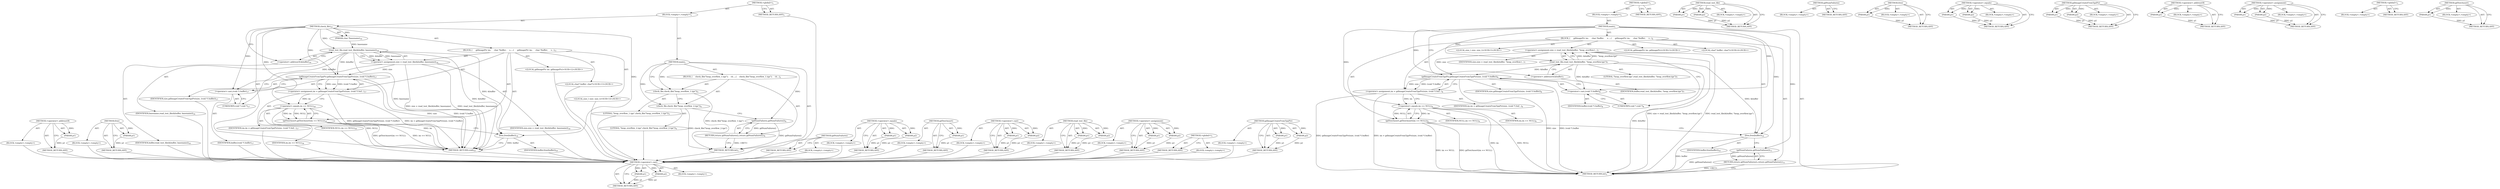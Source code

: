 digraph "gdImageCreateFromTgaPtr" {
vulnerable_78 [label=<(METHOD,&lt;operator&gt;.cast)>];
vulnerable_79 [label=<(PARAM,p1)>];
vulnerable_80 [label=<(PARAM,p2)>];
vulnerable_81 [label=<(BLOCK,&lt;empty&gt;,&lt;empty&gt;)>];
vulnerable_82 [label=<(METHOD_RETURN,ANY)>];
vulnerable_6 [label=<(METHOD,&lt;global&gt;)<SUB>1</SUB>>];
vulnerable_7 [label=<(BLOCK,&lt;empty&gt;,&lt;empty&gt;)<SUB>1</SUB>>];
vulnerable_8 [label=<(METHOD,main)<SUB>1</SUB>>];
vulnerable_9 [label=<(BLOCK,{
     gdImagePtr im;
     char *buffer;
     s...,{
     gdImagePtr im;
     char *buffer;
     s...)<SUB>2</SUB>>];
vulnerable_10 [label="<(LOCAL,gdImagePtr im: gdImagePtr)<SUB>3</SUB>>"];
vulnerable_11 [label="<(LOCAL,char* buffer: char*)<SUB>4</SUB>>"];
vulnerable_12 [label="<(LOCAL,size_t size: size_t)<SUB>5</SUB>>"];
vulnerable_13 [label=<(&lt;operator&gt;.assignment,size = read_test_file(&amp;buffer, &quot;heap_overflow.t...)<SUB>7</SUB>>];
vulnerable_14 [label=<(IDENTIFIER,size,size = read_test_file(&amp;buffer, &quot;heap_overflow.t...)<SUB>7</SUB>>];
vulnerable_15 [label=<(read_test_file,read_test_file(&amp;buffer, &quot;heap_overflow.tga&quot;))<SUB>7</SUB>>];
vulnerable_16 [label=<(&lt;operator&gt;.addressOf,&amp;buffer)<SUB>7</SUB>>];
vulnerable_17 [label=<(IDENTIFIER,buffer,read_test_file(&amp;buffer, &quot;heap_overflow.tga&quot;))<SUB>7</SUB>>];
vulnerable_18 [label=<(LITERAL,&quot;heap_overflow.tga&quot;,read_test_file(&amp;buffer, &quot;heap_overflow.tga&quot;))<SUB>7</SUB>>];
vulnerable_19 [label=<(&lt;operator&gt;.assignment,im = gdImageCreateFromTgaPtr(size, (void *) buf...)<SUB>8</SUB>>];
vulnerable_20 [label=<(IDENTIFIER,im,im = gdImageCreateFromTgaPtr(size, (void *) buf...)<SUB>8</SUB>>];
vulnerable_21 [label=<(gdImageCreateFromTgaPtr,gdImageCreateFromTgaPtr(size, (void *) buffer))<SUB>8</SUB>>];
vulnerable_22 [label=<(IDENTIFIER,size,gdImageCreateFromTgaPtr(size, (void *) buffer))<SUB>8</SUB>>];
vulnerable_23 [label=<(&lt;operator&gt;.cast,(void *) buffer)<SUB>8</SUB>>];
vulnerable_24 [label=<(UNKNOWN,void *,void *)<SUB>8</SUB>>];
vulnerable_25 [label=<(IDENTIFIER,buffer,(void *) buffer)<SUB>8</SUB>>];
vulnerable_26 [label=<(gdTestAssert,gdTestAssert(im == NULL))<SUB>9</SUB>>];
vulnerable_27 [label=<(&lt;operator&gt;.equals,im == NULL)<SUB>9</SUB>>];
vulnerable_28 [label=<(IDENTIFIER,im,im == NULL)<SUB>9</SUB>>];
vulnerable_29 [label=<(IDENTIFIER,NULL,im == NULL)<SUB>9</SUB>>];
vulnerable_30 [label=<(free,free(buffer))<SUB>10</SUB>>];
vulnerable_31 [label=<(IDENTIFIER,buffer,free(buffer))<SUB>10</SUB>>];
vulnerable_32 [label=<(RETURN,return gdNumFailures();,return gdNumFailures();)<SUB>11</SUB>>];
vulnerable_33 [label=<(gdNumFailures,gdNumFailures())<SUB>11</SUB>>];
vulnerable_34 [label=<(METHOD_RETURN,int)<SUB>1</SUB>>];
vulnerable_36 [label=<(METHOD_RETURN,ANY)<SUB>1</SUB>>];
vulnerable_64 [label=<(METHOD,read_test_file)>];
vulnerable_65 [label=<(PARAM,p1)>];
vulnerable_66 [label=<(PARAM,p2)>];
vulnerable_67 [label=<(BLOCK,&lt;empty&gt;,&lt;empty&gt;)>];
vulnerable_68 [label=<(METHOD_RETURN,ANY)>];
vulnerable_96 [label=<(METHOD,gdNumFailures)>];
vulnerable_97 [label=<(BLOCK,&lt;empty&gt;,&lt;empty&gt;)>];
vulnerable_98 [label=<(METHOD_RETURN,ANY)>];
vulnerable_92 [label=<(METHOD,free)>];
vulnerable_93 [label=<(PARAM,p1)>];
vulnerable_94 [label=<(BLOCK,&lt;empty&gt;,&lt;empty&gt;)>];
vulnerable_95 [label=<(METHOD_RETURN,ANY)>];
vulnerable_87 [label=<(METHOD,&lt;operator&gt;.equals)>];
vulnerable_88 [label=<(PARAM,p1)>];
vulnerable_89 [label=<(PARAM,p2)>];
vulnerable_90 [label=<(BLOCK,&lt;empty&gt;,&lt;empty&gt;)>];
vulnerable_91 [label=<(METHOD_RETURN,ANY)>];
vulnerable_73 [label=<(METHOD,gdImageCreateFromTgaPtr)>];
vulnerable_74 [label=<(PARAM,p1)>];
vulnerable_75 [label=<(PARAM,p2)>];
vulnerable_76 [label=<(BLOCK,&lt;empty&gt;,&lt;empty&gt;)>];
vulnerable_77 [label=<(METHOD_RETURN,ANY)>];
vulnerable_69 [label=<(METHOD,&lt;operator&gt;.addressOf)>];
vulnerable_70 [label=<(PARAM,p1)>];
vulnerable_71 [label=<(BLOCK,&lt;empty&gt;,&lt;empty&gt;)>];
vulnerable_72 [label=<(METHOD_RETURN,ANY)>];
vulnerable_59 [label=<(METHOD,&lt;operator&gt;.assignment)>];
vulnerable_60 [label=<(PARAM,p1)>];
vulnerable_61 [label=<(PARAM,p2)>];
vulnerable_62 [label=<(BLOCK,&lt;empty&gt;,&lt;empty&gt;)>];
vulnerable_63 [label=<(METHOD_RETURN,ANY)>];
vulnerable_53 [label=<(METHOD,&lt;global&gt;)<SUB>1</SUB>>];
vulnerable_54 [label=<(BLOCK,&lt;empty&gt;,&lt;empty&gt;)>];
vulnerable_55 [label=<(METHOD_RETURN,ANY)>];
vulnerable_83 [label=<(METHOD,gdTestAssert)>];
vulnerable_84 [label=<(PARAM,p1)>];
vulnerable_85 [label=<(BLOCK,&lt;empty&gt;,&lt;empty&gt;)>];
vulnerable_86 [label=<(METHOD_RETURN,ANY)>];
fixed_81 [label=<(METHOD,&lt;operator&gt;.addressOf)>];
fixed_82 [label=<(PARAM,p1)>];
fixed_83 [label=<(BLOCK,&lt;empty&gt;,&lt;empty&gt;)>];
fixed_84 [label=<(METHOD_RETURN,ANY)>];
fixed_104 [label=<(METHOD,free)>];
fixed_105 [label=<(PARAM,p1)>];
fixed_106 [label=<(BLOCK,&lt;empty&gt;,&lt;empty&gt;)>];
fixed_107 [label=<(METHOD_RETURN,ANY)>];
fixed_6 [label=<(METHOD,&lt;global&gt;)<SUB>1</SUB>>];
fixed_7 [label=<(BLOCK,&lt;empty&gt;,&lt;empty&gt;)<SUB>1</SUB>>];
fixed_8 [label=<(METHOD,main)<SUB>1</SUB>>];
fixed_9 [label=<(BLOCK,{
    check_file(&quot;heap_overflow_1.tga&quot;);
    ch...,{
    check_file(&quot;heap_overflow_1.tga&quot;);
    ch...)<SUB>2</SUB>>];
fixed_10 [label=<(check_file,check_file(&quot;heap_overflow_1.tga&quot;))<SUB>3</SUB>>];
fixed_11 [label=<(LITERAL,&quot;heap_overflow_1.tga&quot;,check_file(&quot;heap_overflow_1.tga&quot;))<SUB>3</SUB>>];
fixed_12 [label=<(check_file,check_file(&quot;heap_overflow_2.tga&quot;))<SUB>4</SUB>>];
fixed_13 [label=<(LITERAL,&quot;heap_overflow_2.tga&quot;,check_file(&quot;heap_overflow_2.tga&quot;))<SUB>4</SUB>>];
fixed_14 [label=<(RETURN,return gdNumFailures();,return gdNumFailures();)<SUB>6</SUB>>];
fixed_15 [label=<(gdNumFailures,gdNumFailures())<SUB>6</SUB>>];
fixed_16 [label=<(METHOD_RETURN,int)<SUB>1</SUB>>];
fixed_18 [label=<(METHOD,check_file)<SUB>10</SUB>>];
fixed_19 [label=<(PARAM,char *basename)<SUB>10</SUB>>];
fixed_20 [label=<(BLOCK,{
     gdImagePtr im;
     char *buffer;
     s...,{
     gdImagePtr im;
     char *buffer;
     s...)<SUB>11</SUB>>];
fixed_21 [label="<(LOCAL,gdImagePtr im: gdImagePtr)<SUB>12</SUB>>"];
fixed_22 [label="<(LOCAL,char* buffer: char*)<SUB>13</SUB>>"];
fixed_23 [label="<(LOCAL,size_t size: size_t)<SUB>14</SUB>>"];
fixed_24 [label=<(&lt;operator&gt;.assignment,size = read_test_file(&amp;buffer, basename))<SUB>16</SUB>>];
fixed_25 [label=<(IDENTIFIER,size,size = read_test_file(&amp;buffer, basename))<SUB>16</SUB>>];
fixed_26 [label=<(read_test_file,read_test_file(&amp;buffer, basename))<SUB>16</SUB>>];
fixed_27 [label=<(&lt;operator&gt;.addressOf,&amp;buffer)<SUB>16</SUB>>];
fixed_28 [label=<(IDENTIFIER,buffer,read_test_file(&amp;buffer, basename))<SUB>16</SUB>>];
fixed_29 [label=<(IDENTIFIER,basename,read_test_file(&amp;buffer, basename))<SUB>16</SUB>>];
fixed_30 [label=<(&lt;operator&gt;.assignment,im = gdImageCreateFromTgaPtr(size, (void *) buf...)<SUB>17</SUB>>];
fixed_31 [label=<(IDENTIFIER,im,im = gdImageCreateFromTgaPtr(size, (void *) buf...)<SUB>17</SUB>>];
fixed_32 [label=<(gdImageCreateFromTgaPtr,gdImageCreateFromTgaPtr(size, (void *) buffer))<SUB>17</SUB>>];
fixed_33 [label=<(IDENTIFIER,size,gdImageCreateFromTgaPtr(size, (void *) buffer))<SUB>17</SUB>>];
fixed_34 [label=<(&lt;operator&gt;.cast,(void *) buffer)<SUB>17</SUB>>];
fixed_35 [label=<(UNKNOWN,void *,void *)<SUB>17</SUB>>];
fixed_36 [label=<(IDENTIFIER,buffer,(void *) buffer)<SUB>17</SUB>>];
fixed_37 [label=<(gdTestAssert,gdTestAssert(im == NULL))<SUB>18</SUB>>];
fixed_38 [label=<(&lt;operator&gt;.equals,im == NULL)<SUB>18</SUB>>];
fixed_39 [label=<(IDENTIFIER,im,im == NULL)<SUB>18</SUB>>];
fixed_40 [label=<(IDENTIFIER,NULL,im == NULL)<SUB>18</SUB>>];
fixed_41 [label=<(free,free(buffer))<SUB>19</SUB>>];
fixed_42 [label=<(IDENTIFIER,buffer,free(buffer))<SUB>19</SUB>>];
fixed_43 [label=<(METHOD_RETURN,void)<SUB>10</SUB>>];
fixed_45 [label=<(METHOD_RETURN,ANY)<SUB>1</SUB>>];
fixed_68 [label=<(METHOD,gdNumFailures)>];
fixed_69 [label=<(BLOCK,&lt;empty&gt;,&lt;empty&gt;)>];
fixed_70 [label=<(METHOD_RETURN,ANY)>];
fixed_99 [label=<(METHOD,&lt;operator&gt;.equals)>];
fixed_100 [label=<(PARAM,p1)>];
fixed_101 [label=<(PARAM,p2)>];
fixed_102 [label=<(BLOCK,&lt;empty&gt;,&lt;empty&gt;)>];
fixed_103 [label=<(METHOD_RETURN,ANY)>];
fixed_95 [label=<(METHOD,gdTestAssert)>];
fixed_96 [label=<(PARAM,p1)>];
fixed_97 [label=<(BLOCK,&lt;empty&gt;,&lt;empty&gt;)>];
fixed_98 [label=<(METHOD_RETURN,ANY)>];
fixed_90 [label=<(METHOD,&lt;operator&gt;.cast)>];
fixed_91 [label=<(PARAM,p1)>];
fixed_92 [label=<(PARAM,p2)>];
fixed_93 [label=<(BLOCK,&lt;empty&gt;,&lt;empty&gt;)>];
fixed_94 [label=<(METHOD_RETURN,ANY)>];
fixed_76 [label=<(METHOD,read_test_file)>];
fixed_77 [label=<(PARAM,p1)>];
fixed_78 [label=<(PARAM,p2)>];
fixed_79 [label=<(BLOCK,&lt;empty&gt;,&lt;empty&gt;)>];
fixed_80 [label=<(METHOD_RETURN,ANY)>];
fixed_71 [label=<(METHOD,&lt;operator&gt;.assignment)>];
fixed_72 [label=<(PARAM,p1)>];
fixed_73 [label=<(PARAM,p2)>];
fixed_74 [label=<(BLOCK,&lt;empty&gt;,&lt;empty&gt;)>];
fixed_75 [label=<(METHOD_RETURN,ANY)>];
fixed_62 [label=<(METHOD,&lt;global&gt;)<SUB>1</SUB>>];
fixed_63 [label=<(BLOCK,&lt;empty&gt;,&lt;empty&gt;)>];
fixed_64 [label=<(METHOD_RETURN,ANY)>];
fixed_85 [label=<(METHOD,gdImageCreateFromTgaPtr)>];
fixed_86 [label=<(PARAM,p1)>];
fixed_87 [label=<(PARAM,p2)>];
fixed_88 [label=<(BLOCK,&lt;empty&gt;,&lt;empty&gt;)>];
fixed_89 [label=<(METHOD_RETURN,ANY)>];
vulnerable_78 -> vulnerable_79  [key=0, label="AST: "];
vulnerable_78 -> vulnerable_79  [key=1, label="DDG: "];
vulnerable_78 -> vulnerable_81  [key=0, label="AST: "];
vulnerable_78 -> vulnerable_80  [key=0, label="AST: "];
vulnerable_78 -> vulnerable_80  [key=1, label="DDG: "];
vulnerable_78 -> vulnerable_82  [key=0, label="AST: "];
vulnerable_78 -> vulnerable_82  [key=1, label="CFG: "];
vulnerable_79 -> vulnerable_82  [key=0, label="DDG: p1"];
vulnerable_80 -> vulnerable_82  [key=0, label="DDG: p2"];
vulnerable_6 -> vulnerable_7  [key=0, label="AST: "];
vulnerable_6 -> vulnerable_36  [key=0, label="AST: "];
vulnerable_6 -> vulnerable_36  [key=1, label="CFG: "];
vulnerable_7 -> vulnerable_8  [key=0, label="AST: "];
vulnerable_8 -> vulnerable_9  [key=0, label="AST: "];
vulnerable_8 -> vulnerable_34  [key=0, label="AST: "];
vulnerable_8 -> vulnerable_16  [key=0, label="CFG: "];
vulnerable_8 -> vulnerable_30  [key=0, label="DDG: "];
vulnerable_8 -> vulnerable_33  [key=0, label="DDG: "];
vulnerable_8 -> vulnerable_15  [key=0, label="DDG: "];
vulnerable_8 -> vulnerable_21  [key=0, label="DDG: "];
vulnerable_8 -> vulnerable_27  [key=0, label="DDG: "];
vulnerable_8 -> vulnerable_23  [key=0, label="DDG: "];
vulnerable_9 -> vulnerable_10  [key=0, label="AST: "];
vulnerable_9 -> vulnerable_11  [key=0, label="AST: "];
vulnerable_9 -> vulnerable_12  [key=0, label="AST: "];
vulnerable_9 -> vulnerable_13  [key=0, label="AST: "];
vulnerable_9 -> vulnerable_19  [key=0, label="AST: "];
vulnerable_9 -> vulnerable_26  [key=0, label="AST: "];
vulnerable_9 -> vulnerable_30  [key=0, label="AST: "];
vulnerable_9 -> vulnerable_32  [key=0, label="AST: "];
vulnerable_13 -> vulnerable_14  [key=0, label="AST: "];
vulnerable_13 -> vulnerable_15  [key=0, label="AST: "];
vulnerable_13 -> vulnerable_24  [key=0, label="CFG: "];
vulnerable_13 -> vulnerable_34  [key=0, label="DDG: read_test_file(&amp;buffer, &quot;heap_overflow.tga&quot;)"];
vulnerable_13 -> vulnerable_34  [key=1, label="DDG: size = read_test_file(&amp;buffer, &quot;heap_overflow.tga&quot;)"];
vulnerable_13 -> vulnerable_21  [key=0, label="DDG: size"];
vulnerable_15 -> vulnerable_16  [key=0, label="AST: "];
vulnerable_15 -> vulnerable_18  [key=0, label="AST: "];
vulnerable_15 -> vulnerable_13  [key=0, label="CFG: "];
vulnerable_15 -> vulnerable_13  [key=1, label="DDG: &amp;buffer"];
vulnerable_15 -> vulnerable_13  [key=2, label="DDG: &quot;heap_overflow.tga&quot;"];
vulnerable_15 -> vulnerable_34  [key=0, label="DDG: &amp;buffer"];
vulnerable_15 -> vulnerable_30  [key=0, label="DDG: &amp;buffer"];
vulnerable_15 -> vulnerable_21  [key=0, label="DDG: &amp;buffer"];
vulnerable_15 -> vulnerable_23  [key=0, label="DDG: &amp;buffer"];
vulnerable_16 -> vulnerable_17  [key=0, label="AST: "];
vulnerable_16 -> vulnerable_15  [key=0, label="CFG: "];
vulnerable_19 -> vulnerable_20  [key=0, label="AST: "];
vulnerable_19 -> vulnerable_21  [key=0, label="AST: "];
vulnerable_19 -> vulnerable_27  [key=0, label="CFG: "];
vulnerable_19 -> vulnerable_27  [key=1, label="DDG: im"];
vulnerable_19 -> vulnerable_34  [key=0, label="DDG: gdImageCreateFromTgaPtr(size, (void *) buffer)"];
vulnerable_19 -> vulnerable_34  [key=1, label="DDG: im = gdImageCreateFromTgaPtr(size, (void *) buffer)"];
vulnerable_21 -> vulnerable_22  [key=0, label="AST: "];
vulnerable_21 -> vulnerable_23  [key=0, label="AST: "];
vulnerable_21 -> vulnerable_19  [key=0, label="CFG: "];
vulnerable_21 -> vulnerable_19  [key=1, label="DDG: size"];
vulnerable_21 -> vulnerable_19  [key=2, label="DDG: (void *) buffer"];
vulnerable_21 -> vulnerable_34  [key=0, label="DDG: size"];
vulnerable_21 -> vulnerable_34  [key=1, label="DDG: (void *) buffer"];
vulnerable_23 -> vulnerable_24  [key=0, label="AST: "];
vulnerable_23 -> vulnerable_25  [key=0, label="AST: "];
vulnerable_23 -> vulnerable_21  [key=0, label="CFG: "];
vulnerable_24 -> vulnerable_23  [key=0, label="CFG: "];
vulnerable_26 -> vulnerable_27  [key=0, label="AST: "];
vulnerable_26 -> vulnerable_30  [key=0, label="CFG: "];
vulnerable_26 -> vulnerable_34  [key=0, label="DDG: im == NULL"];
vulnerable_26 -> vulnerable_34  [key=1, label="DDG: gdTestAssert(im == NULL)"];
vulnerable_27 -> vulnerable_28  [key=0, label="AST: "];
vulnerable_27 -> vulnerable_29  [key=0, label="AST: "];
vulnerable_27 -> vulnerable_26  [key=0, label="CFG: "];
vulnerable_27 -> vulnerable_26  [key=1, label="DDG: im"];
vulnerable_27 -> vulnerable_26  [key=2, label="DDG: NULL"];
vulnerable_27 -> vulnerable_34  [key=0, label="DDG: im"];
vulnerable_27 -> vulnerable_34  [key=1, label="DDG: NULL"];
vulnerable_30 -> vulnerable_31  [key=0, label="AST: "];
vulnerable_30 -> vulnerable_33  [key=0, label="CFG: "];
vulnerable_30 -> vulnerable_34  [key=0, label="DDG: buffer"];
vulnerable_32 -> vulnerable_33  [key=0, label="AST: "];
vulnerable_32 -> vulnerable_34  [key=0, label="CFG: "];
vulnerable_32 -> vulnerable_34  [key=1, label="DDG: &lt;RET&gt;"];
vulnerable_33 -> vulnerable_32  [key=0, label="CFG: "];
vulnerable_33 -> vulnerable_32  [key=1, label="DDG: gdNumFailures()"];
vulnerable_33 -> vulnerable_34  [key=0, label="DDG: gdNumFailures()"];
vulnerable_64 -> vulnerable_65  [key=0, label="AST: "];
vulnerable_64 -> vulnerable_65  [key=1, label="DDG: "];
vulnerable_64 -> vulnerable_67  [key=0, label="AST: "];
vulnerable_64 -> vulnerable_66  [key=0, label="AST: "];
vulnerable_64 -> vulnerable_66  [key=1, label="DDG: "];
vulnerable_64 -> vulnerable_68  [key=0, label="AST: "];
vulnerable_64 -> vulnerable_68  [key=1, label="CFG: "];
vulnerable_65 -> vulnerable_68  [key=0, label="DDG: p1"];
vulnerable_66 -> vulnerable_68  [key=0, label="DDG: p2"];
vulnerable_96 -> vulnerable_97  [key=0, label="AST: "];
vulnerable_96 -> vulnerable_98  [key=0, label="AST: "];
vulnerable_96 -> vulnerable_98  [key=1, label="CFG: "];
vulnerable_92 -> vulnerable_93  [key=0, label="AST: "];
vulnerable_92 -> vulnerable_93  [key=1, label="DDG: "];
vulnerable_92 -> vulnerable_94  [key=0, label="AST: "];
vulnerable_92 -> vulnerable_95  [key=0, label="AST: "];
vulnerable_92 -> vulnerable_95  [key=1, label="CFG: "];
vulnerable_93 -> vulnerable_95  [key=0, label="DDG: p1"];
vulnerable_87 -> vulnerable_88  [key=0, label="AST: "];
vulnerable_87 -> vulnerable_88  [key=1, label="DDG: "];
vulnerable_87 -> vulnerable_90  [key=0, label="AST: "];
vulnerable_87 -> vulnerable_89  [key=0, label="AST: "];
vulnerable_87 -> vulnerable_89  [key=1, label="DDG: "];
vulnerable_87 -> vulnerable_91  [key=0, label="AST: "];
vulnerable_87 -> vulnerable_91  [key=1, label="CFG: "];
vulnerable_88 -> vulnerable_91  [key=0, label="DDG: p1"];
vulnerable_89 -> vulnerable_91  [key=0, label="DDG: p2"];
vulnerable_73 -> vulnerable_74  [key=0, label="AST: "];
vulnerable_73 -> vulnerable_74  [key=1, label="DDG: "];
vulnerable_73 -> vulnerable_76  [key=0, label="AST: "];
vulnerable_73 -> vulnerable_75  [key=0, label="AST: "];
vulnerable_73 -> vulnerable_75  [key=1, label="DDG: "];
vulnerable_73 -> vulnerable_77  [key=0, label="AST: "];
vulnerable_73 -> vulnerable_77  [key=1, label="CFG: "];
vulnerable_74 -> vulnerable_77  [key=0, label="DDG: p1"];
vulnerable_75 -> vulnerable_77  [key=0, label="DDG: p2"];
vulnerable_69 -> vulnerable_70  [key=0, label="AST: "];
vulnerable_69 -> vulnerable_70  [key=1, label="DDG: "];
vulnerable_69 -> vulnerable_71  [key=0, label="AST: "];
vulnerable_69 -> vulnerable_72  [key=0, label="AST: "];
vulnerable_69 -> vulnerable_72  [key=1, label="CFG: "];
vulnerable_70 -> vulnerable_72  [key=0, label="DDG: p1"];
vulnerable_59 -> vulnerable_60  [key=0, label="AST: "];
vulnerable_59 -> vulnerable_60  [key=1, label="DDG: "];
vulnerable_59 -> vulnerable_62  [key=0, label="AST: "];
vulnerable_59 -> vulnerable_61  [key=0, label="AST: "];
vulnerable_59 -> vulnerable_61  [key=1, label="DDG: "];
vulnerable_59 -> vulnerable_63  [key=0, label="AST: "];
vulnerable_59 -> vulnerable_63  [key=1, label="CFG: "];
vulnerable_60 -> vulnerable_63  [key=0, label="DDG: p1"];
vulnerable_61 -> vulnerable_63  [key=0, label="DDG: p2"];
vulnerable_53 -> vulnerable_54  [key=0, label="AST: "];
vulnerable_53 -> vulnerable_55  [key=0, label="AST: "];
vulnerable_53 -> vulnerable_55  [key=1, label="CFG: "];
vulnerable_83 -> vulnerable_84  [key=0, label="AST: "];
vulnerable_83 -> vulnerable_84  [key=1, label="DDG: "];
vulnerable_83 -> vulnerable_85  [key=0, label="AST: "];
vulnerable_83 -> vulnerable_86  [key=0, label="AST: "];
vulnerable_83 -> vulnerable_86  [key=1, label="CFG: "];
vulnerable_84 -> vulnerable_86  [key=0, label="DDG: p1"];
fixed_81 -> fixed_82  [key=0, label="AST: "];
fixed_81 -> fixed_82  [key=1, label="DDG: "];
fixed_81 -> fixed_83  [key=0, label="AST: "];
fixed_81 -> fixed_84  [key=0, label="AST: "];
fixed_81 -> fixed_84  [key=1, label="CFG: "];
fixed_82 -> fixed_84  [key=0, label="DDG: p1"];
fixed_83 -> vulnerable_78  [key=0];
fixed_84 -> vulnerable_78  [key=0];
fixed_104 -> fixed_105  [key=0, label="AST: "];
fixed_104 -> fixed_105  [key=1, label="DDG: "];
fixed_104 -> fixed_106  [key=0, label="AST: "];
fixed_104 -> fixed_107  [key=0, label="AST: "];
fixed_104 -> fixed_107  [key=1, label="CFG: "];
fixed_105 -> fixed_107  [key=0, label="DDG: p1"];
fixed_106 -> vulnerable_78  [key=0];
fixed_107 -> vulnerable_78  [key=0];
fixed_6 -> fixed_7  [key=0, label="AST: "];
fixed_6 -> fixed_45  [key=0, label="AST: "];
fixed_6 -> fixed_45  [key=1, label="CFG: "];
fixed_7 -> fixed_8  [key=0, label="AST: "];
fixed_7 -> fixed_18  [key=0, label="AST: "];
fixed_8 -> fixed_9  [key=0, label="AST: "];
fixed_8 -> fixed_16  [key=0, label="AST: "];
fixed_8 -> fixed_10  [key=0, label="CFG: "];
fixed_8 -> fixed_10  [key=1, label="DDG: "];
fixed_8 -> fixed_12  [key=0, label="DDG: "];
fixed_8 -> fixed_15  [key=0, label="DDG: "];
fixed_9 -> fixed_10  [key=0, label="AST: "];
fixed_9 -> fixed_12  [key=0, label="AST: "];
fixed_9 -> fixed_14  [key=0, label="AST: "];
fixed_10 -> fixed_11  [key=0, label="AST: "];
fixed_10 -> fixed_12  [key=0, label="CFG: "];
fixed_10 -> fixed_16  [key=0, label="DDG: check_file(&quot;heap_overflow_1.tga&quot;)"];
fixed_11 -> vulnerable_78  [key=0];
fixed_12 -> fixed_13  [key=0, label="AST: "];
fixed_12 -> fixed_15  [key=0, label="CFG: "];
fixed_12 -> fixed_16  [key=0, label="DDG: check_file(&quot;heap_overflow_2.tga&quot;)"];
fixed_13 -> vulnerable_78  [key=0];
fixed_14 -> fixed_15  [key=0, label="AST: "];
fixed_14 -> fixed_16  [key=0, label="CFG: "];
fixed_14 -> fixed_16  [key=1, label="DDG: &lt;RET&gt;"];
fixed_15 -> fixed_14  [key=0, label="CFG: "];
fixed_15 -> fixed_14  [key=1, label="DDG: gdNumFailures()"];
fixed_15 -> fixed_16  [key=0, label="DDG: gdNumFailures()"];
fixed_16 -> vulnerable_78  [key=0];
fixed_18 -> fixed_19  [key=0, label="AST: "];
fixed_18 -> fixed_19  [key=1, label="DDG: "];
fixed_18 -> fixed_20  [key=0, label="AST: "];
fixed_18 -> fixed_43  [key=0, label="AST: "];
fixed_18 -> fixed_27  [key=0, label="CFG: "];
fixed_18 -> fixed_41  [key=0, label="DDG: "];
fixed_18 -> fixed_26  [key=0, label="DDG: "];
fixed_18 -> fixed_32  [key=0, label="DDG: "];
fixed_18 -> fixed_38  [key=0, label="DDG: "];
fixed_18 -> fixed_34  [key=0, label="DDG: "];
fixed_19 -> fixed_26  [key=0, label="DDG: basename"];
fixed_20 -> fixed_21  [key=0, label="AST: "];
fixed_20 -> fixed_22  [key=0, label="AST: "];
fixed_20 -> fixed_23  [key=0, label="AST: "];
fixed_20 -> fixed_24  [key=0, label="AST: "];
fixed_20 -> fixed_30  [key=0, label="AST: "];
fixed_20 -> fixed_37  [key=0, label="AST: "];
fixed_20 -> fixed_41  [key=0, label="AST: "];
fixed_21 -> vulnerable_78  [key=0];
fixed_22 -> vulnerable_78  [key=0];
fixed_23 -> vulnerable_78  [key=0];
fixed_24 -> fixed_25  [key=0, label="AST: "];
fixed_24 -> fixed_26  [key=0, label="AST: "];
fixed_24 -> fixed_35  [key=0, label="CFG: "];
fixed_24 -> fixed_43  [key=0, label="DDG: read_test_file(&amp;buffer, basename)"];
fixed_24 -> fixed_43  [key=1, label="DDG: size = read_test_file(&amp;buffer, basename)"];
fixed_24 -> fixed_32  [key=0, label="DDG: size"];
fixed_25 -> vulnerable_78  [key=0];
fixed_26 -> fixed_27  [key=0, label="AST: "];
fixed_26 -> fixed_29  [key=0, label="AST: "];
fixed_26 -> fixed_24  [key=0, label="CFG: "];
fixed_26 -> fixed_24  [key=1, label="DDG: &amp;buffer"];
fixed_26 -> fixed_24  [key=2, label="DDG: basename"];
fixed_26 -> fixed_43  [key=0, label="DDG: &amp;buffer"];
fixed_26 -> fixed_43  [key=1, label="DDG: basename"];
fixed_26 -> fixed_41  [key=0, label="DDG: &amp;buffer"];
fixed_26 -> fixed_32  [key=0, label="DDG: &amp;buffer"];
fixed_26 -> fixed_34  [key=0, label="DDG: &amp;buffer"];
fixed_27 -> fixed_28  [key=0, label="AST: "];
fixed_27 -> fixed_26  [key=0, label="CFG: "];
fixed_28 -> vulnerable_78  [key=0];
fixed_29 -> vulnerable_78  [key=0];
fixed_30 -> fixed_31  [key=0, label="AST: "];
fixed_30 -> fixed_32  [key=0, label="AST: "];
fixed_30 -> fixed_38  [key=0, label="CFG: "];
fixed_30 -> fixed_38  [key=1, label="DDG: im"];
fixed_30 -> fixed_43  [key=0, label="DDG: gdImageCreateFromTgaPtr(size, (void *) buffer)"];
fixed_30 -> fixed_43  [key=1, label="DDG: im = gdImageCreateFromTgaPtr(size, (void *) buffer)"];
fixed_31 -> vulnerable_78  [key=0];
fixed_32 -> fixed_33  [key=0, label="AST: "];
fixed_32 -> fixed_34  [key=0, label="AST: "];
fixed_32 -> fixed_30  [key=0, label="CFG: "];
fixed_32 -> fixed_30  [key=1, label="DDG: size"];
fixed_32 -> fixed_30  [key=2, label="DDG: (void *) buffer"];
fixed_32 -> fixed_43  [key=0, label="DDG: size"];
fixed_32 -> fixed_43  [key=1, label="DDG: (void *) buffer"];
fixed_33 -> vulnerable_78  [key=0];
fixed_34 -> fixed_35  [key=0, label="AST: "];
fixed_34 -> fixed_36  [key=0, label="AST: "];
fixed_34 -> fixed_32  [key=0, label="CFG: "];
fixed_35 -> fixed_34  [key=0, label="CFG: "];
fixed_36 -> vulnerable_78  [key=0];
fixed_37 -> fixed_38  [key=0, label="AST: "];
fixed_37 -> fixed_41  [key=0, label="CFG: "];
fixed_37 -> fixed_43  [key=0, label="DDG: im == NULL"];
fixed_37 -> fixed_43  [key=1, label="DDG: gdTestAssert(im == NULL)"];
fixed_38 -> fixed_39  [key=0, label="AST: "];
fixed_38 -> fixed_40  [key=0, label="AST: "];
fixed_38 -> fixed_37  [key=0, label="CFG: "];
fixed_38 -> fixed_37  [key=1, label="DDG: im"];
fixed_38 -> fixed_37  [key=2, label="DDG: NULL"];
fixed_38 -> fixed_43  [key=0, label="DDG: im"];
fixed_38 -> fixed_43  [key=1, label="DDG: NULL"];
fixed_39 -> vulnerable_78  [key=0];
fixed_40 -> vulnerable_78  [key=0];
fixed_41 -> fixed_42  [key=0, label="AST: "];
fixed_41 -> fixed_43  [key=0, label="CFG: "];
fixed_41 -> fixed_43  [key=1, label="DDG: buffer"];
fixed_42 -> vulnerable_78  [key=0];
fixed_43 -> vulnerable_78  [key=0];
fixed_45 -> vulnerable_78  [key=0];
fixed_68 -> fixed_69  [key=0, label="AST: "];
fixed_68 -> fixed_70  [key=0, label="AST: "];
fixed_68 -> fixed_70  [key=1, label="CFG: "];
fixed_69 -> vulnerable_78  [key=0];
fixed_70 -> vulnerable_78  [key=0];
fixed_99 -> fixed_100  [key=0, label="AST: "];
fixed_99 -> fixed_100  [key=1, label="DDG: "];
fixed_99 -> fixed_102  [key=0, label="AST: "];
fixed_99 -> fixed_101  [key=0, label="AST: "];
fixed_99 -> fixed_101  [key=1, label="DDG: "];
fixed_99 -> fixed_103  [key=0, label="AST: "];
fixed_99 -> fixed_103  [key=1, label="CFG: "];
fixed_100 -> fixed_103  [key=0, label="DDG: p1"];
fixed_101 -> fixed_103  [key=0, label="DDG: p2"];
fixed_102 -> vulnerable_78  [key=0];
fixed_103 -> vulnerable_78  [key=0];
fixed_95 -> fixed_96  [key=0, label="AST: "];
fixed_95 -> fixed_96  [key=1, label="DDG: "];
fixed_95 -> fixed_97  [key=0, label="AST: "];
fixed_95 -> fixed_98  [key=0, label="AST: "];
fixed_95 -> fixed_98  [key=1, label="CFG: "];
fixed_96 -> fixed_98  [key=0, label="DDG: p1"];
fixed_97 -> vulnerable_78  [key=0];
fixed_98 -> vulnerable_78  [key=0];
fixed_90 -> fixed_91  [key=0, label="AST: "];
fixed_90 -> fixed_91  [key=1, label="DDG: "];
fixed_90 -> fixed_93  [key=0, label="AST: "];
fixed_90 -> fixed_92  [key=0, label="AST: "];
fixed_90 -> fixed_92  [key=1, label="DDG: "];
fixed_90 -> fixed_94  [key=0, label="AST: "];
fixed_90 -> fixed_94  [key=1, label="CFG: "];
fixed_91 -> fixed_94  [key=0, label="DDG: p1"];
fixed_92 -> fixed_94  [key=0, label="DDG: p2"];
fixed_93 -> vulnerable_78  [key=0];
fixed_94 -> vulnerable_78  [key=0];
fixed_76 -> fixed_77  [key=0, label="AST: "];
fixed_76 -> fixed_77  [key=1, label="DDG: "];
fixed_76 -> fixed_79  [key=0, label="AST: "];
fixed_76 -> fixed_78  [key=0, label="AST: "];
fixed_76 -> fixed_78  [key=1, label="DDG: "];
fixed_76 -> fixed_80  [key=0, label="AST: "];
fixed_76 -> fixed_80  [key=1, label="CFG: "];
fixed_77 -> fixed_80  [key=0, label="DDG: p1"];
fixed_78 -> fixed_80  [key=0, label="DDG: p2"];
fixed_79 -> vulnerable_78  [key=0];
fixed_80 -> vulnerable_78  [key=0];
fixed_71 -> fixed_72  [key=0, label="AST: "];
fixed_71 -> fixed_72  [key=1, label="DDG: "];
fixed_71 -> fixed_74  [key=0, label="AST: "];
fixed_71 -> fixed_73  [key=0, label="AST: "];
fixed_71 -> fixed_73  [key=1, label="DDG: "];
fixed_71 -> fixed_75  [key=0, label="AST: "];
fixed_71 -> fixed_75  [key=1, label="CFG: "];
fixed_72 -> fixed_75  [key=0, label="DDG: p1"];
fixed_73 -> fixed_75  [key=0, label="DDG: p2"];
fixed_74 -> vulnerable_78  [key=0];
fixed_75 -> vulnerable_78  [key=0];
fixed_62 -> fixed_63  [key=0, label="AST: "];
fixed_62 -> fixed_64  [key=0, label="AST: "];
fixed_62 -> fixed_64  [key=1, label="CFG: "];
fixed_63 -> vulnerable_78  [key=0];
fixed_64 -> vulnerable_78  [key=0];
fixed_85 -> fixed_86  [key=0, label="AST: "];
fixed_85 -> fixed_86  [key=1, label="DDG: "];
fixed_85 -> fixed_88  [key=0, label="AST: "];
fixed_85 -> fixed_87  [key=0, label="AST: "];
fixed_85 -> fixed_87  [key=1, label="DDG: "];
fixed_85 -> fixed_89  [key=0, label="AST: "];
fixed_85 -> fixed_89  [key=1, label="CFG: "];
fixed_86 -> fixed_89  [key=0, label="DDG: p1"];
fixed_87 -> fixed_89  [key=0, label="DDG: p2"];
fixed_88 -> vulnerable_78  [key=0];
fixed_89 -> vulnerable_78  [key=0];
}
